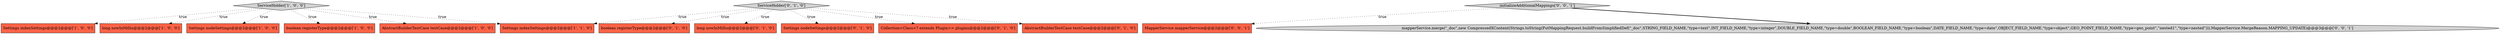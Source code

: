 digraph {
0 [style = filled, label = "long nowInMillis@@@2@@@['1', '0', '0']", fillcolor = tomato, shape = box image = "AAA0AAABBB1BBB"];
11 [style = filled, label = "boolean registerType@@@2@@@['0', '1', '0']", fillcolor = tomato, shape = box image = "AAA0AAABBB2BBB"];
15 [style = filled, label = "MapperService mapperService@@@2@@@['0', '0', '1']", fillcolor = tomato, shape = box image = "AAA0AAABBB3BBB"];
4 [style = filled, label = "Settings nodeSettings@@@2@@@['1', '0', '0']", fillcolor = tomato, shape = box image = "AAA0AAABBB1BBB"];
1 [style = filled, label = "Settings indexSettings@@@2@@@['1', '0', '0']", fillcolor = tomato, shape = box image = "AAA0AAABBB1BBB"];
14 [style = filled, label = "mapperService.merge(\"_doc\",new CompressedXContent(Strings.toString(PutMappingRequest.buildFromSimplifiedDef(\"_doc\",STRING_FIELD_NAME,\"type=text\",INT_FIELD_NAME,\"type=integer\",DOUBLE_FIELD_NAME,\"type=double\",BOOLEAN_FIELD_NAME,\"type=boolean\",DATE_FIELD_NAME,\"type=date\",OBJECT_FIELD_NAME,\"type=object\",GEO_POINT_FIELD_NAME,\"type=geo_point\",\"nested1\",\"type=nested\"))),MapperService.MergeReason.MAPPING_UPDATE)@@@3@@@['0', '0', '1']", fillcolor = lightgray, shape = ellipse image = "AAA0AAABBB3BBB"];
5 [style = filled, label = "ServiceHolder['1', '0', '0']", fillcolor = lightgray, shape = diamond image = "AAA0AAABBB1BBB"];
6 [style = filled, label = "Settings indexSettings@@@2@@@['1', '1', '0']", fillcolor = tomato, shape = box image = "AAA0AAABBB1BBB"];
7 [style = filled, label = "long nowInMillis@@@2@@@['0', '1', '0']", fillcolor = tomato, shape = box image = "AAA0AAABBB2BBB"];
13 [style = filled, label = "initializeAdditionalMappings['0', '0', '1']", fillcolor = lightgray, shape = diamond image = "AAA0AAABBB3BBB"];
9 [style = filled, label = "Settings nodeSettings@@@2@@@['0', '1', '0']", fillcolor = tomato, shape = box image = "AAA0AAABBB2BBB"];
10 [style = filled, label = "Collection<Class<? extends Plugin>> plugins@@@2@@@['0', '1', '0']", fillcolor = tomato, shape = box image = "AAA0AAABBB2BBB"];
8 [style = filled, label = "AbstractBuilderTestCase testCase@@@2@@@['0', '1', '0']", fillcolor = tomato, shape = box image = "AAA0AAABBB2BBB"];
2 [style = filled, label = "boolean registerType@@@2@@@['1', '0', '0']", fillcolor = tomato, shape = box image = "AAA0AAABBB1BBB"];
12 [style = filled, label = "ServiceHolder['0', '1', '0']", fillcolor = lightgray, shape = diamond image = "AAA0AAABBB2BBB"];
3 [style = filled, label = "AbstractBuilderTestCase testCase@@@2@@@['1', '0', '0']", fillcolor = tomato, shape = box image = "AAA0AAABBB1BBB"];
12->10 [style = dotted, label="true"];
5->6 [style = dotted, label="true"];
5->0 [style = dotted, label="true"];
12->7 [style = dotted, label="true"];
12->8 [style = dotted, label="true"];
5->1 [style = dotted, label="true"];
12->11 [style = dotted, label="true"];
13->15 [style = dotted, label="true"];
5->4 [style = dotted, label="true"];
12->6 [style = dotted, label="true"];
12->9 [style = dotted, label="true"];
13->14 [style = bold, label=""];
5->2 [style = dotted, label="true"];
5->3 [style = dotted, label="true"];
}

